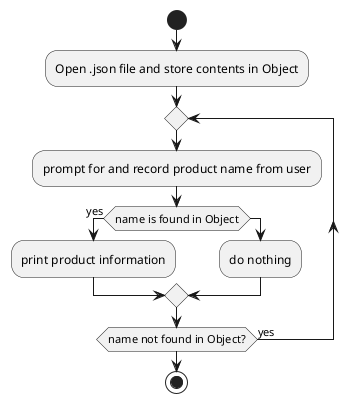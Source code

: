 @startuml
'https://plantuml.com/activity-diagram-beta

start

:Open .json file and store contents in Object;
repeat
:prompt for and record product name from user;
if (name is found in Object) then (yes)
:print product information;
else
:do nothing;
endif
repeat while (name not found in Object?) is (yes)

stop

@enduml
